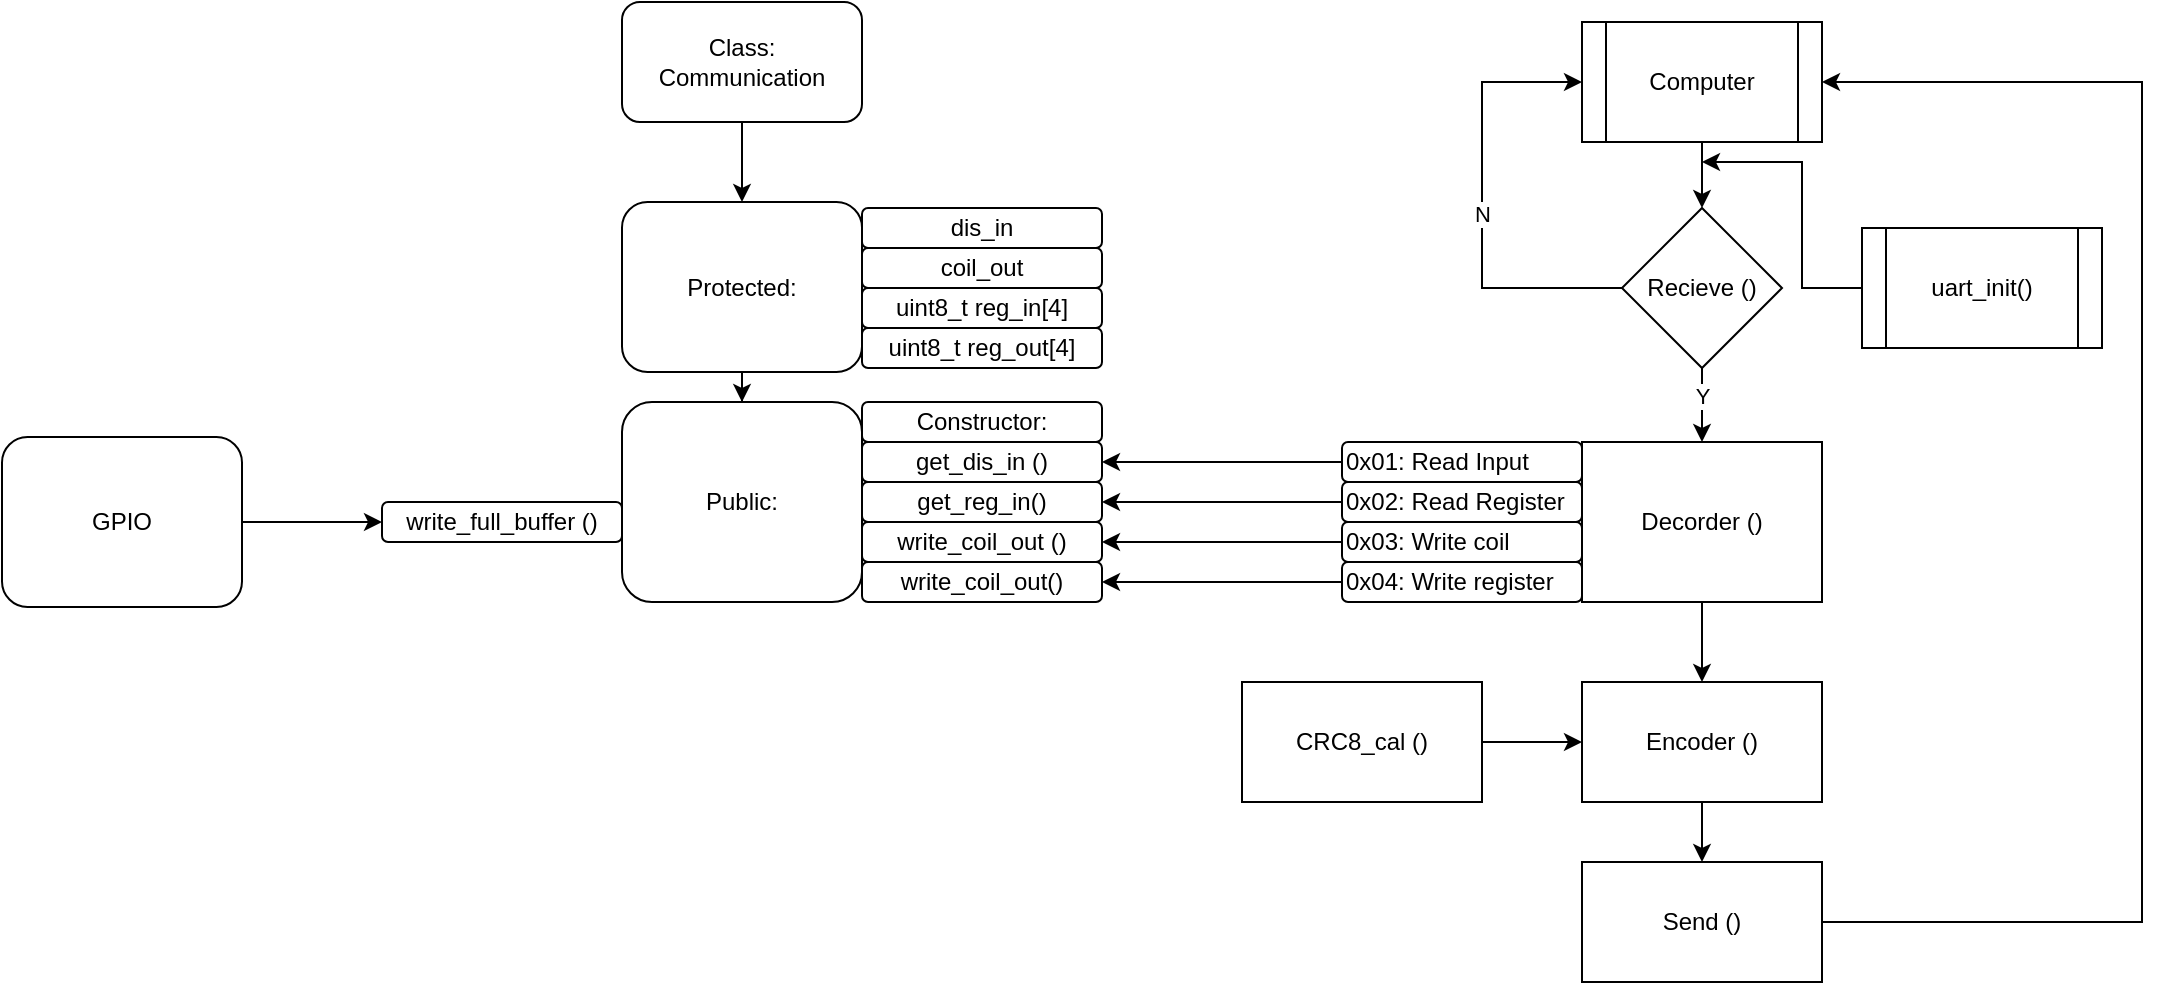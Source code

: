 <mxfile version="24.7.17">
  <diagram name="Page-1" id="owdOqwc89emxlZti77Aw">
    <mxGraphModel dx="1105" dy="654" grid="1" gridSize="10" guides="1" tooltips="1" connect="1" arrows="1" fold="1" page="1" pageScale="1" pageWidth="3300" pageHeight="4681" math="0" shadow="0">
      <root>
        <mxCell id="0" />
        <mxCell id="1" parent="0" />
        <mxCell id="-zpGEix-744ni1APi4Y5-3" value="" style="edgeStyle=orthogonalEdgeStyle;rounded=0;orthogonalLoop=1;jettySize=auto;html=1;" parent="1" source="-zpGEix-744ni1APi4Y5-1" target="-zpGEix-744ni1APi4Y5-2" edge="1">
          <mxGeometry relative="1" as="geometry" />
        </mxCell>
        <mxCell id="-zpGEix-744ni1APi4Y5-1" value="Class: Communication" style="rounded=1;whiteSpace=wrap;html=1;" parent="1" vertex="1">
          <mxGeometry x="580" y="180" width="120" height="60" as="geometry" />
        </mxCell>
        <mxCell id="-zpGEix-744ni1APi4Y5-5" value="" style="edgeStyle=orthogonalEdgeStyle;rounded=0;orthogonalLoop=1;jettySize=auto;html=1;" parent="1" source="-zpGEix-744ni1APi4Y5-2" target="-zpGEix-744ni1APi4Y5-4" edge="1">
          <mxGeometry relative="1" as="geometry" />
        </mxCell>
        <mxCell id="-zpGEix-744ni1APi4Y5-2" value="Protected:" style="whiteSpace=wrap;html=1;rounded=1;" parent="1" vertex="1">
          <mxGeometry x="580" y="280" width="120" height="85" as="geometry" />
        </mxCell>
        <mxCell id="-zpGEix-744ni1APi4Y5-4" value="Public:" style="whiteSpace=wrap;html=1;rounded=1;" parent="1" vertex="1">
          <mxGeometry x="580" y="380" width="120" height="100" as="geometry" />
        </mxCell>
        <mxCell id="-zpGEix-744ni1APi4Y5-9" value="dis_in" style="whiteSpace=wrap;html=1;rounded=1;align=center;" parent="1" vertex="1">
          <mxGeometry x="700" y="283" width="120" height="20" as="geometry" />
        </mxCell>
        <mxCell id="-zpGEix-744ni1APi4Y5-11" value="coil_out" style="whiteSpace=wrap;html=1;rounded=1;" parent="1" vertex="1">
          <mxGeometry x="700" y="303" width="120" height="20" as="geometry" />
        </mxCell>
        <mxCell id="-zpGEix-744ni1APi4Y5-16" value="" style="edgeStyle=orthogonalEdgeStyle;rounded=0;orthogonalLoop=1;jettySize=auto;html=1;" parent="1" source="-zpGEix-744ni1APi4Y5-14" target="-zpGEix-744ni1APi4Y5-15" edge="1">
          <mxGeometry relative="1" as="geometry" />
        </mxCell>
        <mxCell id="-zpGEix-744ni1APi4Y5-14" value="uint8_t reg_in[4]" style="whiteSpace=wrap;html=1;rounded=1;" parent="1" vertex="1">
          <mxGeometry x="700" y="323" width="120" height="20" as="geometry" />
        </mxCell>
        <mxCell id="-zpGEix-744ni1APi4Y5-15" value="uint8_t reg_out&lt;span style=&quot;background-color: initial;&quot;&gt;[4]&lt;/span&gt;" style="whiteSpace=wrap;html=1;rounded=1;" parent="1" vertex="1">
          <mxGeometry x="700" y="343" width="120" height="20" as="geometry" />
        </mxCell>
        <mxCell id="-zpGEix-744ni1APi4Y5-25" value="get_dis_in ()" style="whiteSpace=wrap;html=1;rounded=1;" parent="1" vertex="1">
          <mxGeometry x="700" y="400" width="120" height="20" as="geometry" />
        </mxCell>
        <mxCell id="-zpGEix-744ni1APi4Y5-26" value="write_coil_out ()" style="whiteSpace=wrap;html=1;rounded=1;" parent="1" vertex="1">
          <mxGeometry x="700" y="440" width="120" height="20" as="geometry" />
        </mxCell>
        <mxCell id="-zpGEix-744ni1APi4Y5-28" value="get_reg_in()" style="whiteSpace=wrap;html=1;rounded=1;" parent="1" vertex="1">
          <mxGeometry x="700" y="420" width="120" height="20" as="geometry" />
        </mxCell>
        <mxCell id="-zpGEix-744ni1APi4Y5-29" value="write_coil_out()" style="whiteSpace=wrap;html=1;rounded=1;" parent="1" vertex="1">
          <mxGeometry x="700" y="460" width="120" height="20" as="geometry" />
        </mxCell>
        <mxCell id="-zpGEix-744ni1APi4Y5-45" value="" style="edgeStyle=orthogonalEdgeStyle;rounded=0;orthogonalLoop=1;jettySize=auto;html=1;" parent="1" source="-zpGEix-744ni1APi4Y5-37" target="-zpGEix-744ni1APi4Y5-44" edge="1">
          <mxGeometry relative="1" as="geometry" />
        </mxCell>
        <mxCell id="-zpGEix-744ni1APi4Y5-37" value="Computer" style="shape=process;whiteSpace=wrap;html=1;backgroundOutline=1;" parent="1" vertex="1">
          <mxGeometry x="1060" y="190" width="120" height="60" as="geometry" />
        </mxCell>
        <mxCell id="-zpGEix-744ni1APi4Y5-47" value="" style="edgeStyle=orthogonalEdgeStyle;rounded=0;orthogonalLoop=1;jettySize=auto;html=1;" parent="1" source="-zpGEix-744ni1APi4Y5-44" target="-zpGEix-744ni1APi4Y5-46" edge="1">
          <mxGeometry relative="1" as="geometry" />
        </mxCell>
        <mxCell id="-zpGEix-744ni1APi4Y5-48" value="Y" style="edgeLabel;html=1;align=center;verticalAlign=middle;resizable=0;points=[];" parent="-zpGEix-744ni1APi4Y5-47" vertex="1" connectable="0">
          <mxGeometry x="-0.338" relative="1" as="geometry">
            <mxPoint as="offset" />
          </mxGeometry>
        </mxCell>
        <mxCell id="-zpGEix-744ni1APi4Y5-49" style="edgeStyle=orthogonalEdgeStyle;rounded=0;orthogonalLoop=1;jettySize=auto;html=1;exitX=0;exitY=0.5;exitDx=0;exitDy=0;entryX=0;entryY=0.5;entryDx=0;entryDy=0;" parent="1" source="-zpGEix-744ni1APi4Y5-44" target="-zpGEix-744ni1APi4Y5-37" edge="1">
          <mxGeometry relative="1" as="geometry">
            <Array as="points">
              <mxPoint x="1010" y="323" />
              <mxPoint x="1010" y="220" />
            </Array>
          </mxGeometry>
        </mxCell>
        <mxCell id="-zpGEix-744ni1APi4Y5-50" value="N" style="edgeLabel;html=1;align=center;verticalAlign=middle;resizable=0;points=[];" parent="-zpGEix-744ni1APi4Y5-49" vertex="1" connectable="0">
          <mxGeometry x="-0.038" relative="1" as="geometry">
            <mxPoint as="offset" />
          </mxGeometry>
        </mxCell>
        <mxCell id="-zpGEix-744ni1APi4Y5-44" value="Recieve ()" style="rhombus;whiteSpace=wrap;html=1;" parent="1" vertex="1">
          <mxGeometry x="1080" y="283" width="80" height="80" as="geometry" />
        </mxCell>
        <mxCell id="-zpGEix-744ni1APi4Y5-46" value="Decorder ()" style="whiteSpace=wrap;html=1;" parent="1" vertex="1">
          <mxGeometry x="1060" y="400" width="120" height="80" as="geometry" />
        </mxCell>
        <mxCell id="-zpGEix-744ni1APi4Y5-58" style="edgeStyle=orthogonalEdgeStyle;rounded=0;orthogonalLoop=1;jettySize=auto;html=1;exitX=0;exitY=0.5;exitDx=0;exitDy=0;entryX=1;entryY=0.5;entryDx=0;entryDy=0;" parent="1" source="-zpGEix-744ni1APi4Y5-52" target="-zpGEix-744ni1APi4Y5-25" edge="1">
          <mxGeometry relative="1" as="geometry" />
        </mxCell>
        <mxCell id="-zpGEix-744ni1APi4Y5-52" value="0x01: Read Input" style="whiteSpace=wrap;html=1;rounded=1;align=left;" parent="1" vertex="1">
          <mxGeometry x="940" y="400" width="120" height="20" as="geometry" />
        </mxCell>
        <mxCell id="-zpGEix-744ni1APi4Y5-61" style="edgeStyle=orthogonalEdgeStyle;rounded=0;orthogonalLoop=1;jettySize=auto;html=1;exitX=0;exitY=0.5;exitDx=0;exitDy=0;entryX=1;entryY=0.5;entryDx=0;entryDy=0;" parent="1" source="-zpGEix-744ni1APi4Y5-53" target="-zpGEix-744ni1APi4Y5-28" edge="1">
          <mxGeometry relative="1" as="geometry" />
        </mxCell>
        <mxCell id="-zpGEix-744ni1APi4Y5-53" value="0x02: Read Register" style="whiteSpace=wrap;html=1;rounded=1;align=left;" parent="1" vertex="1">
          <mxGeometry x="940" y="420" width="120" height="20" as="geometry" />
        </mxCell>
        <mxCell id="-zpGEix-744ni1APi4Y5-54" value="" style="edgeStyle=orthogonalEdgeStyle;rounded=0;orthogonalLoop=1;jettySize=auto;html=1;" parent="1" source="-zpGEix-744ni1APi4Y5-55" target="-zpGEix-744ni1APi4Y5-56" edge="1">
          <mxGeometry relative="1" as="geometry" />
        </mxCell>
        <mxCell id="-zpGEix-744ni1APi4Y5-62" style="edgeStyle=orthogonalEdgeStyle;rounded=0;orthogonalLoop=1;jettySize=auto;html=1;exitX=0;exitY=0.5;exitDx=0;exitDy=0;entryX=1;entryY=0.5;entryDx=0;entryDy=0;" parent="1" source="-zpGEix-744ni1APi4Y5-55" target="-zpGEix-744ni1APi4Y5-26" edge="1">
          <mxGeometry relative="1" as="geometry" />
        </mxCell>
        <mxCell id="-zpGEix-744ni1APi4Y5-55" value="0x03: Write coil" style="whiteSpace=wrap;html=1;rounded=1;align=left;" parent="1" vertex="1">
          <mxGeometry x="940" y="440" width="120" height="20" as="geometry" />
        </mxCell>
        <mxCell id="-zpGEix-744ni1APi4Y5-63" style="edgeStyle=orthogonalEdgeStyle;rounded=0;orthogonalLoop=1;jettySize=auto;html=1;exitX=0;exitY=0.5;exitDx=0;exitDy=0;entryX=1;entryY=0.5;entryDx=0;entryDy=0;" parent="1" source="-zpGEix-744ni1APi4Y5-56" target="-zpGEix-744ni1APi4Y5-29" edge="1">
          <mxGeometry relative="1" as="geometry" />
        </mxCell>
        <mxCell id="-zpGEix-744ni1APi4Y5-56" value="0x04: Write register" style="whiteSpace=wrap;html=1;rounded=1;align=left;" parent="1" vertex="1">
          <mxGeometry x="940" y="460" width="120" height="20" as="geometry" />
        </mxCell>
        <mxCell id="-zpGEix-744ni1APi4Y5-71" value="" style="edgeStyle=orthogonalEdgeStyle;rounded=0;orthogonalLoop=1;jettySize=auto;html=1;" parent="1" source="-zpGEix-744ni1APi4Y5-68" target="-zpGEix-744ni1APi4Y5-70" edge="1">
          <mxGeometry relative="1" as="geometry" />
        </mxCell>
        <mxCell id="-zpGEix-744ni1APi4Y5-68" value="Encoder ()" style="whiteSpace=wrap;html=1;" parent="1" vertex="1">
          <mxGeometry x="1060" y="520" width="120" height="60" as="geometry" />
        </mxCell>
        <mxCell id="-zpGEix-744ni1APi4Y5-72" style="edgeStyle=orthogonalEdgeStyle;rounded=0;orthogonalLoop=1;jettySize=auto;html=1;exitX=1;exitY=0.5;exitDx=0;exitDy=0;entryX=1;entryY=0.5;entryDx=0;entryDy=0;" parent="1" source="-zpGEix-744ni1APi4Y5-70" target="-zpGEix-744ni1APi4Y5-37" edge="1">
          <mxGeometry relative="1" as="geometry">
            <Array as="points">
              <mxPoint x="1340" y="640" />
              <mxPoint x="1340" y="220" />
            </Array>
          </mxGeometry>
        </mxCell>
        <mxCell id="-zpGEix-744ni1APi4Y5-70" value="Send ()" style="whiteSpace=wrap;html=1;" parent="1" vertex="1">
          <mxGeometry x="1060" y="610" width="120" height="60" as="geometry" />
        </mxCell>
        <mxCell id="-zpGEix-744ni1APi4Y5-73" value="write_full_buffer ()" style="whiteSpace=wrap;html=1;rounded=1;" parent="1" vertex="1">
          <mxGeometry x="460" y="430" width="120" height="20" as="geometry" />
        </mxCell>
        <mxCell id="-zpGEix-744ni1APi4Y5-79" style="edgeStyle=orthogonalEdgeStyle;rounded=0;orthogonalLoop=1;jettySize=auto;html=1;exitX=1;exitY=0.5;exitDx=0;exitDy=0;entryX=0;entryY=0.5;entryDx=0;entryDy=0;" parent="1" source="-zpGEix-744ni1APi4Y5-78" target="-zpGEix-744ni1APi4Y5-73" edge="1">
          <mxGeometry relative="1" as="geometry" />
        </mxCell>
        <mxCell id="-zpGEix-744ni1APi4Y5-78" value="GPIO" style="whiteSpace=wrap;html=1;rounded=1;" parent="1" vertex="1">
          <mxGeometry x="270" y="397.5" width="120" height="85" as="geometry" />
        </mxCell>
        <mxCell id="-zpGEix-744ni1APi4Y5-80" value="Constructor:" style="whiteSpace=wrap;html=1;rounded=1;" parent="1" vertex="1">
          <mxGeometry x="700" y="380" width="120" height="20" as="geometry" />
        </mxCell>
        <mxCell id="-zpGEix-744ni1APi4Y5-93" style="edgeStyle=orthogonalEdgeStyle;rounded=0;orthogonalLoop=1;jettySize=auto;html=1;exitX=0;exitY=0.5;exitDx=0;exitDy=0;" parent="1" source="-zpGEix-744ni1APi4Y5-82" edge="1">
          <mxGeometry relative="1" as="geometry">
            <mxPoint x="1120" y="260" as="targetPoint" />
            <Array as="points">
              <mxPoint x="1170" y="323" />
              <mxPoint x="1170" y="260" />
            </Array>
          </mxGeometry>
        </mxCell>
        <mxCell id="-zpGEix-744ni1APi4Y5-82" value="uart_init()" style="shape=process;whiteSpace=wrap;html=1;backgroundOutline=1;" parent="1" vertex="1">
          <mxGeometry x="1200" y="293" width="120" height="60" as="geometry" />
        </mxCell>
        <mxCell id="-zpGEix-744ni1APi4Y5-87" style="edgeStyle=orthogonalEdgeStyle;rounded=0;orthogonalLoop=1;jettySize=auto;html=1;exitX=1;exitY=0.5;exitDx=0;exitDy=0;entryX=0;entryY=0.5;entryDx=0;entryDy=0;" parent="1" source="-zpGEix-744ni1APi4Y5-86" target="-zpGEix-744ni1APi4Y5-68" edge="1">
          <mxGeometry relative="1" as="geometry" />
        </mxCell>
        <mxCell id="-zpGEix-744ni1APi4Y5-86" value="CRC8_cal ()" style="whiteSpace=wrap;html=1;" parent="1" vertex="1">
          <mxGeometry x="890" y="520" width="120" height="60" as="geometry" />
        </mxCell>
        <mxCell id="-zpGEix-744ni1APi4Y5-90" style="edgeStyle=orthogonalEdgeStyle;rounded=0;orthogonalLoop=1;jettySize=auto;html=1;exitX=0.5;exitY=1;exitDx=0;exitDy=0;entryX=0.5;entryY=0;entryDx=0;entryDy=0;" parent="1" source="-zpGEix-744ni1APi4Y5-46" target="-zpGEix-744ni1APi4Y5-68" edge="1">
          <mxGeometry relative="1" as="geometry">
            <mxPoint x="1120" y="590" as="sourcePoint" />
          </mxGeometry>
        </mxCell>
      </root>
    </mxGraphModel>
  </diagram>
</mxfile>
